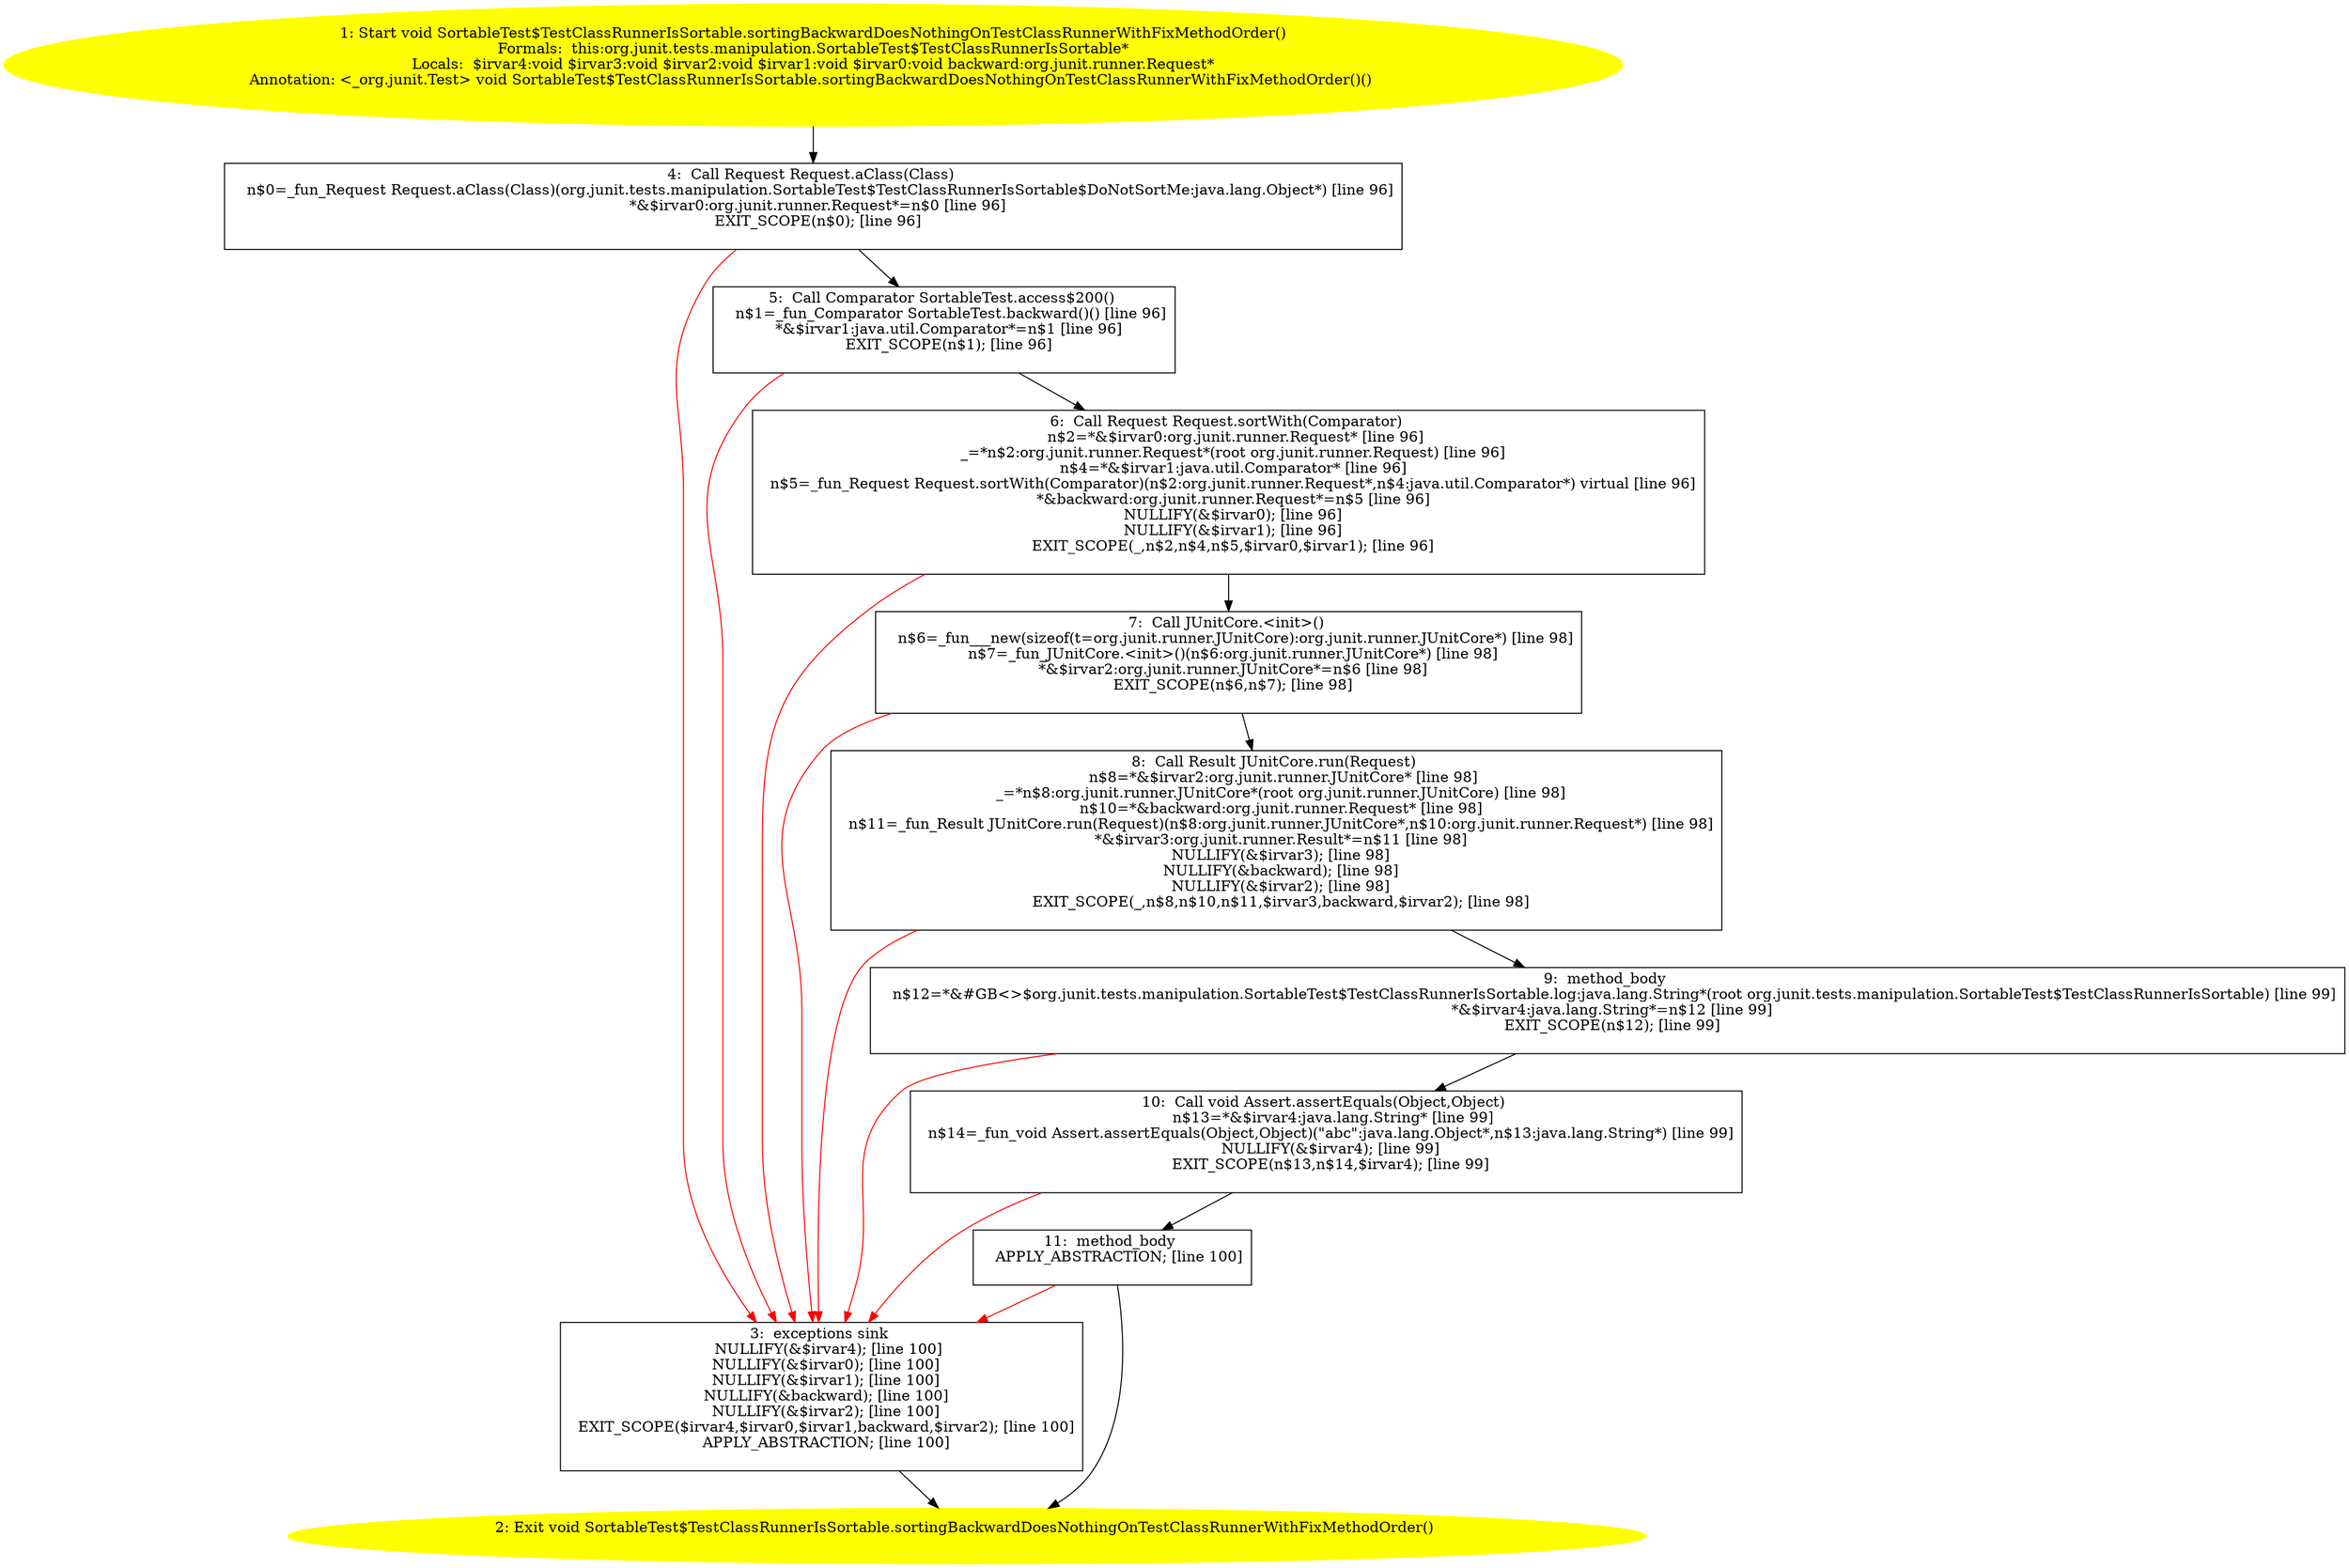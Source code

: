 /* @generated */
digraph cfg {
"org.junit.tests.manipulation.SortableTest$TestClassRunnerIsSortable.sortingBackwardDoesNothingOnTest.528bafe9ea994bcea57714aa0bcccfeb_1" [label="1: Start void SortableTest$TestClassRunnerIsSortable.sortingBackwardDoesNothingOnTestClassRunnerWithFixMethodOrder()\nFormals:  this:org.junit.tests.manipulation.SortableTest$TestClassRunnerIsSortable*\nLocals:  $irvar4:void $irvar3:void $irvar2:void $irvar1:void $irvar0:void backward:org.junit.runner.Request*\nAnnotation: <_org.junit.Test> void SortableTest$TestClassRunnerIsSortable.sortingBackwardDoesNothingOnTestClassRunnerWithFixMethodOrder()() \n  " color=yellow style=filled]
	

	 "org.junit.tests.manipulation.SortableTest$TestClassRunnerIsSortable.sortingBackwardDoesNothingOnTest.528bafe9ea994bcea57714aa0bcccfeb_1" -> "org.junit.tests.manipulation.SortableTest$TestClassRunnerIsSortable.sortingBackwardDoesNothingOnTest.528bafe9ea994bcea57714aa0bcccfeb_4" ;
"org.junit.tests.manipulation.SortableTest$TestClassRunnerIsSortable.sortingBackwardDoesNothingOnTest.528bafe9ea994bcea57714aa0bcccfeb_2" [label="2: Exit void SortableTest$TestClassRunnerIsSortable.sortingBackwardDoesNothingOnTestClassRunnerWithFixMethodOrder() \n  " color=yellow style=filled]
	

"org.junit.tests.manipulation.SortableTest$TestClassRunnerIsSortable.sortingBackwardDoesNothingOnTest.528bafe9ea994bcea57714aa0bcccfeb_3" [label="3:  exceptions sink \n   NULLIFY(&$irvar4); [line 100]\n  NULLIFY(&$irvar0); [line 100]\n  NULLIFY(&$irvar1); [line 100]\n  NULLIFY(&backward); [line 100]\n  NULLIFY(&$irvar2); [line 100]\n  EXIT_SCOPE($irvar4,$irvar0,$irvar1,backward,$irvar2); [line 100]\n  APPLY_ABSTRACTION; [line 100]\n " shape="box"]
	

	 "org.junit.tests.manipulation.SortableTest$TestClassRunnerIsSortable.sortingBackwardDoesNothingOnTest.528bafe9ea994bcea57714aa0bcccfeb_3" -> "org.junit.tests.manipulation.SortableTest$TestClassRunnerIsSortable.sortingBackwardDoesNothingOnTest.528bafe9ea994bcea57714aa0bcccfeb_2" ;
"org.junit.tests.manipulation.SortableTest$TestClassRunnerIsSortable.sortingBackwardDoesNothingOnTest.528bafe9ea994bcea57714aa0bcccfeb_4" [label="4:  Call Request Request.aClass(Class) \n   n$0=_fun_Request Request.aClass(Class)(org.junit.tests.manipulation.SortableTest$TestClassRunnerIsSortable$DoNotSortMe:java.lang.Object*) [line 96]\n  *&$irvar0:org.junit.runner.Request*=n$0 [line 96]\n  EXIT_SCOPE(n$0); [line 96]\n " shape="box"]
	

	 "org.junit.tests.manipulation.SortableTest$TestClassRunnerIsSortable.sortingBackwardDoesNothingOnTest.528bafe9ea994bcea57714aa0bcccfeb_4" -> "org.junit.tests.manipulation.SortableTest$TestClassRunnerIsSortable.sortingBackwardDoesNothingOnTest.528bafe9ea994bcea57714aa0bcccfeb_5" ;
	 "org.junit.tests.manipulation.SortableTest$TestClassRunnerIsSortable.sortingBackwardDoesNothingOnTest.528bafe9ea994bcea57714aa0bcccfeb_4" -> "org.junit.tests.manipulation.SortableTest$TestClassRunnerIsSortable.sortingBackwardDoesNothingOnTest.528bafe9ea994bcea57714aa0bcccfeb_3" [color="red" ];
"org.junit.tests.manipulation.SortableTest$TestClassRunnerIsSortable.sortingBackwardDoesNothingOnTest.528bafe9ea994bcea57714aa0bcccfeb_5" [label="5:  Call Comparator SortableTest.access$200() \n   n$1=_fun_Comparator SortableTest.backward()() [line 96]\n  *&$irvar1:java.util.Comparator*=n$1 [line 96]\n  EXIT_SCOPE(n$1); [line 96]\n " shape="box"]
	

	 "org.junit.tests.manipulation.SortableTest$TestClassRunnerIsSortable.sortingBackwardDoesNothingOnTest.528bafe9ea994bcea57714aa0bcccfeb_5" -> "org.junit.tests.manipulation.SortableTest$TestClassRunnerIsSortable.sortingBackwardDoesNothingOnTest.528bafe9ea994bcea57714aa0bcccfeb_6" ;
	 "org.junit.tests.manipulation.SortableTest$TestClassRunnerIsSortable.sortingBackwardDoesNothingOnTest.528bafe9ea994bcea57714aa0bcccfeb_5" -> "org.junit.tests.manipulation.SortableTest$TestClassRunnerIsSortable.sortingBackwardDoesNothingOnTest.528bafe9ea994bcea57714aa0bcccfeb_3" [color="red" ];
"org.junit.tests.manipulation.SortableTest$TestClassRunnerIsSortable.sortingBackwardDoesNothingOnTest.528bafe9ea994bcea57714aa0bcccfeb_6" [label="6:  Call Request Request.sortWith(Comparator) \n   n$2=*&$irvar0:org.junit.runner.Request* [line 96]\n  _=*n$2:org.junit.runner.Request*(root org.junit.runner.Request) [line 96]\n  n$4=*&$irvar1:java.util.Comparator* [line 96]\n  n$5=_fun_Request Request.sortWith(Comparator)(n$2:org.junit.runner.Request*,n$4:java.util.Comparator*) virtual [line 96]\n  *&backward:org.junit.runner.Request*=n$5 [line 96]\n  NULLIFY(&$irvar0); [line 96]\n  NULLIFY(&$irvar1); [line 96]\n  EXIT_SCOPE(_,n$2,n$4,n$5,$irvar0,$irvar1); [line 96]\n " shape="box"]
	

	 "org.junit.tests.manipulation.SortableTest$TestClassRunnerIsSortable.sortingBackwardDoesNothingOnTest.528bafe9ea994bcea57714aa0bcccfeb_6" -> "org.junit.tests.manipulation.SortableTest$TestClassRunnerIsSortable.sortingBackwardDoesNothingOnTest.528bafe9ea994bcea57714aa0bcccfeb_7" ;
	 "org.junit.tests.manipulation.SortableTest$TestClassRunnerIsSortable.sortingBackwardDoesNothingOnTest.528bafe9ea994bcea57714aa0bcccfeb_6" -> "org.junit.tests.manipulation.SortableTest$TestClassRunnerIsSortable.sortingBackwardDoesNothingOnTest.528bafe9ea994bcea57714aa0bcccfeb_3" [color="red" ];
"org.junit.tests.manipulation.SortableTest$TestClassRunnerIsSortable.sortingBackwardDoesNothingOnTest.528bafe9ea994bcea57714aa0bcccfeb_7" [label="7:  Call JUnitCore.<init>() \n   n$6=_fun___new(sizeof(t=org.junit.runner.JUnitCore):org.junit.runner.JUnitCore*) [line 98]\n  n$7=_fun_JUnitCore.<init>()(n$6:org.junit.runner.JUnitCore*) [line 98]\n  *&$irvar2:org.junit.runner.JUnitCore*=n$6 [line 98]\n  EXIT_SCOPE(n$6,n$7); [line 98]\n " shape="box"]
	

	 "org.junit.tests.manipulation.SortableTest$TestClassRunnerIsSortable.sortingBackwardDoesNothingOnTest.528bafe9ea994bcea57714aa0bcccfeb_7" -> "org.junit.tests.manipulation.SortableTest$TestClassRunnerIsSortable.sortingBackwardDoesNothingOnTest.528bafe9ea994bcea57714aa0bcccfeb_8" ;
	 "org.junit.tests.manipulation.SortableTest$TestClassRunnerIsSortable.sortingBackwardDoesNothingOnTest.528bafe9ea994bcea57714aa0bcccfeb_7" -> "org.junit.tests.manipulation.SortableTest$TestClassRunnerIsSortable.sortingBackwardDoesNothingOnTest.528bafe9ea994bcea57714aa0bcccfeb_3" [color="red" ];
"org.junit.tests.manipulation.SortableTest$TestClassRunnerIsSortable.sortingBackwardDoesNothingOnTest.528bafe9ea994bcea57714aa0bcccfeb_8" [label="8:  Call Result JUnitCore.run(Request) \n   n$8=*&$irvar2:org.junit.runner.JUnitCore* [line 98]\n  _=*n$8:org.junit.runner.JUnitCore*(root org.junit.runner.JUnitCore) [line 98]\n  n$10=*&backward:org.junit.runner.Request* [line 98]\n  n$11=_fun_Result JUnitCore.run(Request)(n$8:org.junit.runner.JUnitCore*,n$10:org.junit.runner.Request*) [line 98]\n  *&$irvar3:org.junit.runner.Result*=n$11 [line 98]\n  NULLIFY(&$irvar3); [line 98]\n  NULLIFY(&backward); [line 98]\n  NULLIFY(&$irvar2); [line 98]\n  EXIT_SCOPE(_,n$8,n$10,n$11,$irvar3,backward,$irvar2); [line 98]\n " shape="box"]
	

	 "org.junit.tests.manipulation.SortableTest$TestClassRunnerIsSortable.sortingBackwardDoesNothingOnTest.528bafe9ea994bcea57714aa0bcccfeb_8" -> "org.junit.tests.manipulation.SortableTest$TestClassRunnerIsSortable.sortingBackwardDoesNothingOnTest.528bafe9ea994bcea57714aa0bcccfeb_9" ;
	 "org.junit.tests.manipulation.SortableTest$TestClassRunnerIsSortable.sortingBackwardDoesNothingOnTest.528bafe9ea994bcea57714aa0bcccfeb_8" -> "org.junit.tests.manipulation.SortableTest$TestClassRunnerIsSortable.sortingBackwardDoesNothingOnTest.528bafe9ea994bcea57714aa0bcccfeb_3" [color="red" ];
"org.junit.tests.manipulation.SortableTest$TestClassRunnerIsSortable.sortingBackwardDoesNothingOnTest.528bafe9ea994bcea57714aa0bcccfeb_9" [label="9:  method_body \n   n$12=*&#GB<>$org.junit.tests.manipulation.SortableTest$TestClassRunnerIsSortable.log:java.lang.String*(root org.junit.tests.manipulation.SortableTest$TestClassRunnerIsSortable) [line 99]\n  *&$irvar4:java.lang.String*=n$12 [line 99]\n  EXIT_SCOPE(n$12); [line 99]\n " shape="box"]
	

	 "org.junit.tests.manipulation.SortableTest$TestClassRunnerIsSortable.sortingBackwardDoesNothingOnTest.528bafe9ea994bcea57714aa0bcccfeb_9" -> "org.junit.tests.manipulation.SortableTest$TestClassRunnerIsSortable.sortingBackwardDoesNothingOnTest.528bafe9ea994bcea57714aa0bcccfeb_10" ;
	 "org.junit.tests.manipulation.SortableTest$TestClassRunnerIsSortable.sortingBackwardDoesNothingOnTest.528bafe9ea994bcea57714aa0bcccfeb_9" -> "org.junit.tests.manipulation.SortableTest$TestClassRunnerIsSortable.sortingBackwardDoesNothingOnTest.528bafe9ea994bcea57714aa0bcccfeb_3" [color="red" ];
"org.junit.tests.manipulation.SortableTest$TestClassRunnerIsSortable.sortingBackwardDoesNothingOnTest.528bafe9ea994bcea57714aa0bcccfeb_10" [label="10:  Call void Assert.assertEquals(Object,Object) \n   n$13=*&$irvar4:java.lang.String* [line 99]\n  n$14=_fun_void Assert.assertEquals(Object,Object)(\"abc\":java.lang.Object*,n$13:java.lang.String*) [line 99]\n  NULLIFY(&$irvar4); [line 99]\n  EXIT_SCOPE(n$13,n$14,$irvar4); [line 99]\n " shape="box"]
	

	 "org.junit.tests.manipulation.SortableTest$TestClassRunnerIsSortable.sortingBackwardDoesNothingOnTest.528bafe9ea994bcea57714aa0bcccfeb_10" -> "org.junit.tests.manipulation.SortableTest$TestClassRunnerIsSortable.sortingBackwardDoesNothingOnTest.528bafe9ea994bcea57714aa0bcccfeb_11" ;
	 "org.junit.tests.manipulation.SortableTest$TestClassRunnerIsSortable.sortingBackwardDoesNothingOnTest.528bafe9ea994bcea57714aa0bcccfeb_10" -> "org.junit.tests.manipulation.SortableTest$TestClassRunnerIsSortable.sortingBackwardDoesNothingOnTest.528bafe9ea994bcea57714aa0bcccfeb_3" [color="red" ];
"org.junit.tests.manipulation.SortableTest$TestClassRunnerIsSortable.sortingBackwardDoesNothingOnTest.528bafe9ea994bcea57714aa0bcccfeb_11" [label="11:  method_body \n   APPLY_ABSTRACTION; [line 100]\n " shape="box"]
	

	 "org.junit.tests.manipulation.SortableTest$TestClassRunnerIsSortable.sortingBackwardDoesNothingOnTest.528bafe9ea994bcea57714aa0bcccfeb_11" -> "org.junit.tests.manipulation.SortableTest$TestClassRunnerIsSortable.sortingBackwardDoesNothingOnTest.528bafe9ea994bcea57714aa0bcccfeb_2" ;
	 "org.junit.tests.manipulation.SortableTest$TestClassRunnerIsSortable.sortingBackwardDoesNothingOnTest.528bafe9ea994bcea57714aa0bcccfeb_11" -> "org.junit.tests.manipulation.SortableTest$TestClassRunnerIsSortable.sortingBackwardDoesNothingOnTest.528bafe9ea994bcea57714aa0bcccfeb_3" [color="red" ];
}

